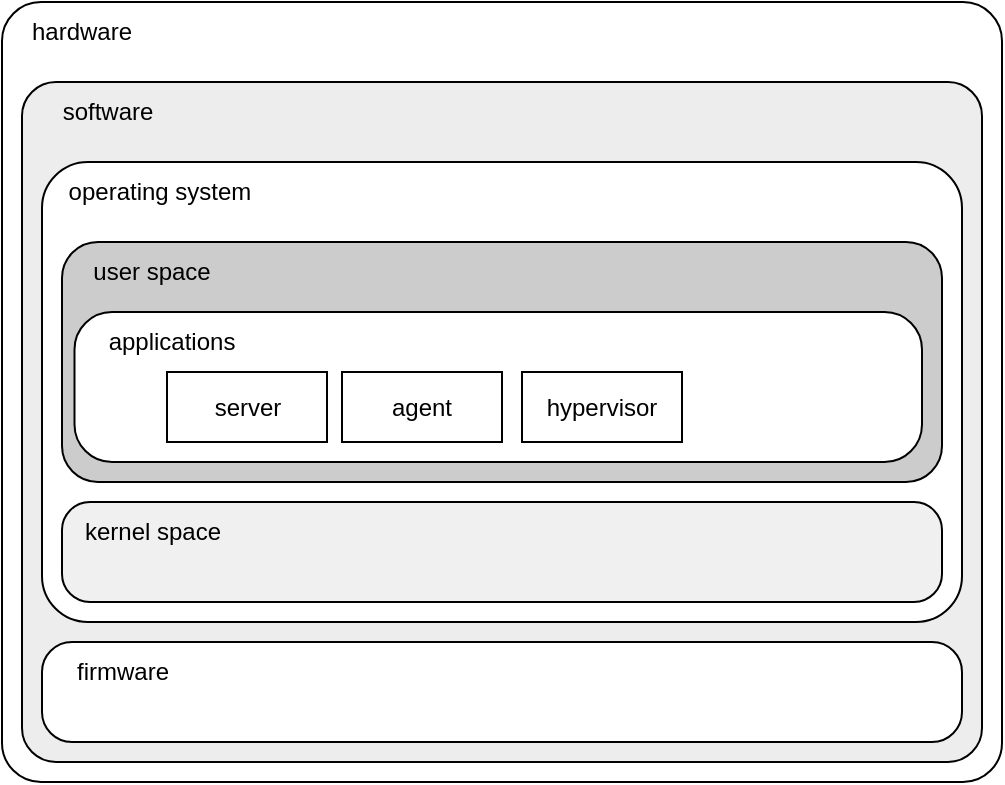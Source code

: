 <mxfile version="21.1.2" type="device">
  <diagram id="aZzCiTEgSDXypdaJf5oC" name="Page-1">
    <mxGraphModel dx="3279" dy="390" grid="1" gridSize="10" guides="1" tooltips="1" connect="1" arrows="1" fold="1" page="1" pageScale="1" pageWidth="827" pageHeight="1169" math="0" shadow="0">
      <root>
        <mxCell id="0" />
        <mxCell id="1" parent="0" />
        <mxCell id="4NFRocdr4HcY6yeZ-GXP-1" value="" style="rounded=1;whiteSpace=wrap;html=1;arcSize=5;imageHeight=24;" vertex="1" parent="1">
          <mxGeometry x="-2460" y="530" width="500" height="390" as="geometry" />
        </mxCell>
        <mxCell id="4NFRocdr4HcY6yeZ-GXP-2" value="" style="rounded=1;whiteSpace=wrap;html=1;arcSize=5;fillColor=#EDEDED;" vertex="1" parent="1">
          <mxGeometry x="-2450" y="570" width="480" height="340" as="geometry" />
        </mxCell>
        <mxCell id="4NFRocdr4HcY6yeZ-GXP-3" value="" style="rounded=1;whiteSpace=wrap;html=1;arcSize=10;" vertex="1" parent="1">
          <mxGeometry x="-2440" y="610" width="460" height="230" as="geometry" />
        </mxCell>
        <mxCell id="4NFRocdr4HcY6yeZ-GXP-4" value="" style="rounded=1;whiteSpace=wrap;html=1;arcSize=15;fillColor=#CCCCCC;" vertex="1" parent="1">
          <mxGeometry x="-2430" y="650" width="440" height="120" as="geometry" />
        </mxCell>
        <mxCell id="4NFRocdr4HcY6yeZ-GXP-5" value="" style="rounded=1;whiteSpace=wrap;html=1;arcSize=30;imageHeight=24;" vertex="1" parent="1">
          <mxGeometry x="-2440" y="850" width="460" height="50" as="geometry" />
        </mxCell>
        <mxCell id="4NFRocdr4HcY6yeZ-GXP-6" value="" style="rounded=1;whiteSpace=wrap;html=1;arcSize=28;imageHeight=24;fillColor=#F0F0F0;" vertex="1" parent="1">
          <mxGeometry x="-2430" y="780" width="440" height="50" as="geometry" />
        </mxCell>
        <mxCell id="4NFRocdr4HcY6yeZ-GXP-7" value="kernel space" style="text;html=1;strokeColor=none;fillColor=none;align=center;verticalAlign=middle;whiteSpace=wrap;rounded=0;" vertex="1" parent="1">
          <mxGeometry x="-2427.5" y="780" width="85" height="30" as="geometry" />
        </mxCell>
        <mxCell id="4NFRocdr4HcY6yeZ-GXP-8" value="software" style="text;html=1;strokeColor=none;fillColor=none;align=center;verticalAlign=middle;whiteSpace=wrap;rounded=0;" vertex="1" parent="1">
          <mxGeometry x="-2437.5" y="570" width="60" height="30" as="geometry" />
        </mxCell>
        <mxCell id="4NFRocdr4HcY6yeZ-GXP-9" value="hardware" style="text;html=1;strokeColor=none;fillColor=none;align=center;verticalAlign=middle;whiteSpace=wrap;rounded=0;" vertex="1" parent="1">
          <mxGeometry x="-2450" y="530" width="60" height="30" as="geometry" />
        </mxCell>
        <mxCell id="4NFRocdr4HcY6yeZ-GXP-10" value="firmware" style="text;html=1;strokeColor=none;fillColor=none;align=center;verticalAlign=middle;whiteSpace=wrap;rounded=0;" vertex="1" parent="1">
          <mxGeometry x="-2437.5" y="850" width="75" height="30" as="geometry" />
        </mxCell>
        <mxCell id="4NFRocdr4HcY6yeZ-GXP-11" value="user space" style="text;html=1;strokeColor=none;fillColor=none;align=center;verticalAlign=middle;whiteSpace=wrap;rounded=0;" vertex="1" parent="1">
          <mxGeometry x="-2423.75" y="650" width="77.5" height="30" as="geometry" />
        </mxCell>
        <mxCell id="4NFRocdr4HcY6yeZ-GXP-12" value="operating system" style="text;html=1;strokeColor=none;fillColor=none;align=center;verticalAlign=middle;whiteSpace=wrap;rounded=0;" vertex="1" parent="1">
          <mxGeometry x="-2436.25" y="610" width="110" height="30" as="geometry" />
        </mxCell>
        <mxCell id="4NFRocdr4HcY6yeZ-GXP-13" value="" style="rounded=1;whiteSpace=wrap;html=1;arcSize=25;imageHeight=24;" vertex="1" parent="1">
          <mxGeometry x="-2423.75" y="685" width="423.75" height="75" as="geometry" />
        </mxCell>
        <mxCell id="4NFRocdr4HcY6yeZ-GXP-14" value="applications" style="text;html=1;strokeColor=none;fillColor=none;align=center;verticalAlign=middle;whiteSpace=wrap;rounded=0;" vertex="1" parent="1">
          <mxGeometry x="-2413.75" y="685" width="77.5" height="30" as="geometry" />
        </mxCell>
        <mxCell id="4NFRocdr4HcY6yeZ-GXP-15" value="server" style="rounded=0;whiteSpace=wrap;html=1;" vertex="1" parent="1">
          <mxGeometry x="-2377.5" y="715" width="80" height="35" as="geometry" />
        </mxCell>
        <mxCell id="4NFRocdr4HcY6yeZ-GXP-16" value="agent" style="rounded=0;whiteSpace=wrap;html=1;" vertex="1" parent="1">
          <mxGeometry x="-2290" y="715" width="80" height="35" as="geometry" />
        </mxCell>
        <mxCell id="4NFRocdr4HcY6yeZ-GXP-17" value="hypervisor" style="rounded=0;whiteSpace=wrap;html=1;" vertex="1" parent="1">
          <mxGeometry x="-2200" y="715" width="80" height="35" as="geometry" />
        </mxCell>
      </root>
    </mxGraphModel>
  </diagram>
</mxfile>
